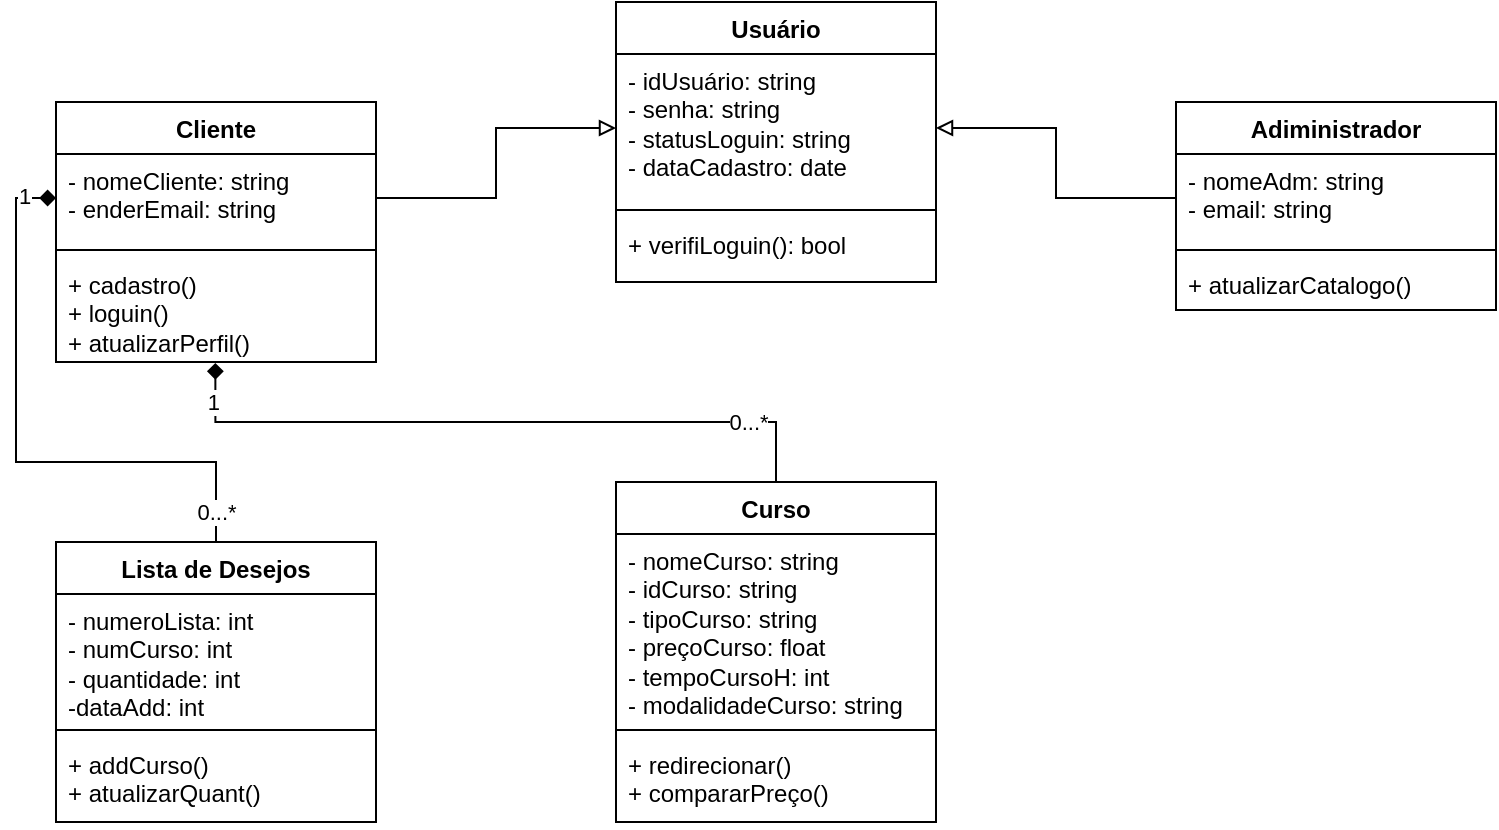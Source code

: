 <mxfile version="26.1.0">
  <diagram name="Página-1" id="xOqZbpB_gJUaMERLCGhF">
    <mxGraphModel dx="1257" dy="875" grid="1" gridSize="10" guides="1" tooltips="1" connect="1" arrows="1" fold="1" page="1" pageScale="1" pageWidth="827" pageHeight="1169" math="0" shadow="0">
      <root>
        <mxCell id="0" />
        <mxCell id="1" parent="0" />
        <mxCell id="_PAmOj6dn1pF-1phbruJ-1" value="&lt;font style=&quot;vertical-align: inherit;&quot;&gt;&lt;font style=&quot;vertical-align: inherit;&quot;&gt;Usuário&lt;/font&gt;&lt;/font&gt;" style="swimlane;fontStyle=1;align=center;verticalAlign=top;childLayout=stackLayout;horizontal=1;startSize=26;horizontalStack=0;resizeParent=1;resizeParentMax=0;resizeLast=0;collapsible=1;marginBottom=0;whiteSpace=wrap;html=1;" vertex="1" parent="1">
          <mxGeometry x="340" y="190" width="160" height="140" as="geometry" />
        </mxCell>
        <mxCell id="_PAmOj6dn1pF-1phbruJ-2" value="&lt;font style=&quot;vertical-align: inherit;&quot;&gt;&lt;font style=&quot;vertical-align: inherit;&quot;&gt;&lt;font style=&quot;vertical-align: inherit;&quot;&gt;&lt;font style=&quot;vertical-align: inherit;&quot;&gt;&lt;font style=&quot;vertical-align: inherit;&quot;&gt;&lt;font style=&quot;vertical-align: inherit;&quot;&gt;- idUsuário: string&lt;/font&gt;&lt;/font&gt;&lt;/font&gt;&lt;/font&gt;&lt;/font&gt;&lt;/font&gt;&lt;div&gt;&lt;font style=&quot;vertical-align: inherit;&quot;&gt;&lt;font style=&quot;vertical-align: inherit;&quot;&gt;&lt;font style=&quot;vertical-align: inherit;&quot;&gt;&lt;font style=&quot;vertical-align: inherit;&quot;&gt;- senha: string&lt;/font&gt;&lt;/font&gt;&lt;/font&gt;&lt;/font&gt;&lt;/div&gt;&lt;div&gt;&lt;font style=&quot;vertical-align: inherit;&quot;&gt;&lt;font style=&quot;vertical-align: inherit;&quot;&gt;&lt;font style=&quot;vertical-align: inherit;&quot;&gt;&lt;font style=&quot;vertical-align: inherit;&quot;&gt;&lt;font style=&quot;vertical-align: inherit;&quot;&gt;&lt;font style=&quot;vertical-align: inherit;&quot;&gt;- statusLoguin: string&lt;/font&gt;&lt;/font&gt;&lt;/font&gt;&lt;/font&gt;&lt;/font&gt;&lt;/font&gt;&lt;/div&gt;&lt;div&gt;&lt;font style=&quot;vertical-align: inherit;&quot;&gt;&lt;font style=&quot;vertical-align: inherit;&quot;&gt;&lt;font style=&quot;vertical-align: inherit;&quot;&gt;&lt;font style=&quot;vertical-align: inherit;&quot;&gt;&lt;font style=&quot;vertical-align: inherit;&quot;&gt;&lt;font style=&quot;vertical-align: inherit;&quot;&gt;&lt;font style=&quot;vertical-align: inherit;&quot;&gt;&lt;font style=&quot;vertical-align: inherit;&quot;&gt;- dataCadastro: date&lt;/font&gt;&lt;/font&gt;&lt;/font&gt;&lt;/font&gt;&lt;/font&gt;&lt;/font&gt;&lt;/font&gt;&lt;/font&gt;&lt;/div&gt;" style="text;strokeColor=none;fillColor=none;align=left;verticalAlign=top;spacingLeft=4;spacingRight=4;overflow=hidden;rotatable=0;points=[[0,0.5],[1,0.5]];portConstraint=eastwest;whiteSpace=wrap;html=1;" vertex="1" parent="_PAmOj6dn1pF-1phbruJ-1">
          <mxGeometry y="26" width="160" height="74" as="geometry" />
        </mxCell>
        <mxCell id="_PAmOj6dn1pF-1phbruJ-3" value="" style="line;strokeWidth=1;fillColor=none;align=left;verticalAlign=middle;spacingTop=-1;spacingLeft=3;spacingRight=3;rotatable=0;labelPosition=right;points=[];portConstraint=eastwest;strokeColor=inherit;" vertex="1" parent="_PAmOj6dn1pF-1phbruJ-1">
          <mxGeometry y="100" width="160" height="8" as="geometry" />
        </mxCell>
        <mxCell id="_PAmOj6dn1pF-1phbruJ-4" value="+ verifiLoguin(): bool" style="text;strokeColor=none;fillColor=none;align=left;verticalAlign=top;spacingLeft=4;spacingRight=4;overflow=hidden;rotatable=0;points=[[0,0.5],[1,0.5]];portConstraint=eastwest;whiteSpace=wrap;html=1;" vertex="1" parent="_PAmOj6dn1pF-1phbruJ-1">
          <mxGeometry y="108" width="160" height="32" as="geometry" />
        </mxCell>
        <mxCell id="_PAmOj6dn1pF-1phbruJ-7" value="Cliente" style="swimlane;fontStyle=1;align=center;verticalAlign=top;childLayout=stackLayout;horizontal=1;startSize=26;horizontalStack=0;resizeParent=1;resizeParentMax=0;resizeLast=0;collapsible=1;marginBottom=0;whiteSpace=wrap;html=1;" vertex="1" parent="1">
          <mxGeometry x="60" y="240" width="160" height="130" as="geometry" />
        </mxCell>
        <mxCell id="_PAmOj6dn1pF-1phbruJ-8" value="&lt;div&gt;- nomeCliente: string&lt;/div&gt;- enderEmail: string" style="text;strokeColor=none;fillColor=none;align=left;verticalAlign=top;spacingLeft=4;spacingRight=4;overflow=hidden;rotatable=0;points=[[0,0.5],[1,0.5]];portConstraint=eastwest;whiteSpace=wrap;html=1;" vertex="1" parent="_PAmOj6dn1pF-1phbruJ-7">
          <mxGeometry y="26" width="160" height="44" as="geometry" />
        </mxCell>
        <mxCell id="_PAmOj6dn1pF-1phbruJ-9" value="" style="line;strokeWidth=1;fillColor=none;align=left;verticalAlign=middle;spacingTop=-1;spacingLeft=3;spacingRight=3;rotatable=0;labelPosition=right;points=[];portConstraint=eastwest;strokeColor=inherit;" vertex="1" parent="_PAmOj6dn1pF-1phbruJ-7">
          <mxGeometry y="70" width="160" height="8" as="geometry" />
        </mxCell>
        <mxCell id="_PAmOj6dn1pF-1phbruJ-10" value="+ cadastro()&lt;div&gt;+ loguin()&lt;/div&gt;&lt;div&gt;+ atualizarPerfil()&lt;/div&gt;" style="text;strokeColor=none;fillColor=none;align=left;verticalAlign=top;spacingLeft=4;spacingRight=4;overflow=hidden;rotatable=0;points=[[0,0.5],[1,0.5]];portConstraint=eastwest;whiteSpace=wrap;html=1;" vertex="1" parent="_PAmOj6dn1pF-1phbruJ-7">
          <mxGeometry y="78" width="160" height="52" as="geometry" />
        </mxCell>
        <mxCell id="_PAmOj6dn1pF-1phbruJ-11" style="edgeStyle=orthogonalEdgeStyle;rounded=0;orthogonalLoop=1;jettySize=auto;html=1;exitX=1;exitY=0.5;exitDx=0;exitDy=0;entryX=0;entryY=0.5;entryDx=0;entryDy=0;endArrow=block;endFill=0;" edge="1" parent="1" source="_PAmOj6dn1pF-1phbruJ-8" target="_PAmOj6dn1pF-1phbruJ-2">
          <mxGeometry relative="1" as="geometry" />
        </mxCell>
        <mxCell id="_PAmOj6dn1pF-1phbruJ-12" value="Adiministrador" style="swimlane;fontStyle=1;align=center;verticalAlign=top;childLayout=stackLayout;horizontal=1;startSize=26;horizontalStack=0;resizeParent=1;resizeParentMax=0;resizeLast=0;collapsible=1;marginBottom=0;whiteSpace=wrap;html=1;" vertex="1" parent="1">
          <mxGeometry x="620" y="240" width="160" height="104" as="geometry" />
        </mxCell>
        <mxCell id="_PAmOj6dn1pF-1phbruJ-13" value="- nomeAdm: string&lt;div&gt;- email: string&lt;/div&gt;" style="text;strokeColor=none;fillColor=none;align=left;verticalAlign=top;spacingLeft=4;spacingRight=4;overflow=hidden;rotatable=0;points=[[0,0.5],[1,0.5]];portConstraint=eastwest;whiteSpace=wrap;html=1;" vertex="1" parent="_PAmOj6dn1pF-1phbruJ-12">
          <mxGeometry y="26" width="160" height="44" as="geometry" />
        </mxCell>
        <mxCell id="_PAmOj6dn1pF-1phbruJ-14" value="" style="line;strokeWidth=1;fillColor=none;align=left;verticalAlign=middle;spacingTop=-1;spacingLeft=3;spacingRight=3;rotatable=0;labelPosition=right;points=[];portConstraint=eastwest;strokeColor=inherit;" vertex="1" parent="_PAmOj6dn1pF-1phbruJ-12">
          <mxGeometry y="70" width="160" height="8" as="geometry" />
        </mxCell>
        <mxCell id="_PAmOj6dn1pF-1phbruJ-15" value="+ atualizarCatalogo()" style="text;strokeColor=none;fillColor=none;align=left;verticalAlign=top;spacingLeft=4;spacingRight=4;overflow=hidden;rotatable=0;points=[[0,0.5],[1,0.5]];portConstraint=eastwest;whiteSpace=wrap;html=1;" vertex="1" parent="_PAmOj6dn1pF-1phbruJ-12">
          <mxGeometry y="78" width="160" height="26" as="geometry" />
        </mxCell>
        <mxCell id="_PAmOj6dn1pF-1phbruJ-16" style="edgeStyle=orthogonalEdgeStyle;rounded=0;orthogonalLoop=1;jettySize=auto;html=1;exitX=0;exitY=0.5;exitDx=0;exitDy=0;entryX=1;entryY=0.5;entryDx=0;entryDy=0;endArrow=block;endFill=0;" edge="1" parent="1" source="_PAmOj6dn1pF-1phbruJ-13" target="_PAmOj6dn1pF-1phbruJ-2">
          <mxGeometry relative="1" as="geometry" />
        </mxCell>
        <mxCell id="_PAmOj6dn1pF-1phbruJ-23" style="edgeStyle=orthogonalEdgeStyle;rounded=0;orthogonalLoop=1;jettySize=auto;html=1;exitX=0.5;exitY=0;exitDx=0;exitDy=0;entryX=0;entryY=0.5;entryDx=0;entryDy=0;endArrow=diamond;endFill=1;strokeWidth=1;" edge="1" parent="1" source="_PAmOj6dn1pF-1phbruJ-17" target="_PAmOj6dn1pF-1phbruJ-8">
          <mxGeometry relative="1" as="geometry">
            <Array as="points">
              <mxPoint x="140" y="420" />
              <mxPoint x="40" y="420" />
              <mxPoint x="40" y="288" />
            </Array>
          </mxGeometry>
        </mxCell>
        <mxCell id="_PAmOj6dn1pF-1phbruJ-24" value="1" style="edgeLabel;html=1;align=center;verticalAlign=middle;resizable=0;points=[];" vertex="1" connectable="0" parent="_PAmOj6dn1pF-1phbruJ-23">
          <mxGeometry x="0.889" y="1" relative="1" as="geometry">
            <mxPoint as="offset" />
          </mxGeometry>
        </mxCell>
        <mxCell id="_PAmOj6dn1pF-1phbruJ-25" value="0...*" style="edgeLabel;html=1;align=center;verticalAlign=middle;resizable=0;points=[];" vertex="1" connectable="0" parent="_PAmOj6dn1pF-1phbruJ-23">
          <mxGeometry x="-0.894" relative="1" as="geometry">
            <mxPoint as="offset" />
          </mxGeometry>
        </mxCell>
        <mxCell id="_PAmOj6dn1pF-1phbruJ-17" value="Lista de Desejos" style="swimlane;fontStyle=1;align=center;verticalAlign=top;childLayout=stackLayout;horizontal=1;startSize=26;horizontalStack=0;resizeParent=1;resizeParentMax=0;resizeLast=0;collapsible=1;marginBottom=0;whiteSpace=wrap;html=1;" vertex="1" parent="1">
          <mxGeometry x="60" y="460" width="160" height="140" as="geometry" />
        </mxCell>
        <mxCell id="_PAmOj6dn1pF-1phbruJ-18" value="- numeroLista: int&lt;div&gt;- numCurso: int&lt;/div&gt;&lt;div&gt;- quantidade: int&lt;/div&gt;&lt;div&gt;-dataAdd: int&lt;/div&gt;" style="text;strokeColor=none;fillColor=none;align=left;verticalAlign=top;spacingLeft=4;spacingRight=4;overflow=hidden;rotatable=0;points=[[0,0.5],[1,0.5]];portConstraint=eastwest;whiteSpace=wrap;html=1;" vertex="1" parent="_PAmOj6dn1pF-1phbruJ-17">
          <mxGeometry y="26" width="160" height="64" as="geometry" />
        </mxCell>
        <mxCell id="_PAmOj6dn1pF-1phbruJ-19" value="" style="line;strokeWidth=1;fillColor=none;align=left;verticalAlign=middle;spacingTop=-1;spacingLeft=3;spacingRight=3;rotatable=0;labelPosition=right;points=[];portConstraint=eastwest;strokeColor=inherit;" vertex="1" parent="_PAmOj6dn1pF-1phbruJ-17">
          <mxGeometry y="90" width="160" height="8" as="geometry" />
        </mxCell>
        <mxCell id="_PAmOj6dn1pF-1phbruJ-20" value="+ addCurso()&lt;div&gt;+ atualizarQuant()&lt;/div&gt;" style="text;strokeColor=none;fillColor=none;align=left;verticalAlign=top;spacingLeft=4;spacingRight=4;overflow=hidden;rotatable=0;points=[[0,0.5],[1,0.5]];portConstraint=eastwest;whiteSpace=wrap;html=1;" vertex="1" parent="_PAmOj6dn1pF-1phbruJ-17">
          <mxGeometry y="98" width="160" height="42" as="geometry" />
        </mxCell>
        <mxCell id="_PAmOj6dn1pF-1phbruJ-26" value="Curso" style="swimlane;fontStyle=1;align=center;verticalAlign=top;childLayout=stackLayout;horizontal=1;startSize=26;horizontalStack=0;resizeParent=1;resizeParentMax=0;resizeLast=0;collapsible=1;marginBottom=0;whiteSpace=wrap;html=1;" vertex="1" parent="1">
          <mxGeometry x="340" y="430" width="160" height="170" as="geometry" />
        </mxCell>
        <mxCell id="_PAmOj6dn1pF-1phbruJ-27" value="- nomeCurso: string&lt;div&gt;- idCurso: string&lt;/div&gt;&lt;div&gt;- tipoCurso: string&lt;/div&gt;&lt;div&gt;- preçoCurso: float&lt;/div&gt;&lt;div&gt;&lt;span style=&quot;background-color: transparent; color: light-dark(rgb(0, 0, 0), rgb(255, 255, 255));&quot;&gt;- tempoCursoH: int&lt;/span&gt;&lt;/div&gt;&lt;div&gt;&lt;span style=&quot;background-color: transparent; color: light-dark(rgb(0, 0, 0), rgb(255, 255, 255));&quot;&gt;- modalidadeCurso: string&lt;/span&gt;&lt;/div&gt;&lt;div&gt;&lt;span style=&quot;background-color: transparent; color: light-dark(rgb(0, 0, 0), rgb(255, 255, 255));&quot;&gt;&amp;nbsp;&lt;/span&gt;&lt;/div&gt;" style="text;strokeColor=none;fillColor=none;align=left;verticalAlign=top;spacingLeft=4;spacingRight=4;overflow=hidden;rotatable=0;points=[[0,0.5],[1,0.5]];portConstraint=eastwest;whiteSpace=wrap;html=1;" vertex="1" parent="_PAmOj6dn1pF-1phbruJ-26">
          <mxGeometry y="26" width="160" height="94" as="geometry" />
        </mxCell>
        <mxCell id="_PAmOj6dn1pF-1phbruJ-28" value="" style="line;strokeWidth=1;fillColor=none;align=left;verticalAlign=middle;spacingTop=-1;spacingLeft=3;spacingRight=3;rotatable=0;labelPosition=right;points=[];portConstraint=eastwest;strokeColor=inherit;" vertex="1" parent="_PAmOj6dn1pF-1phbruJ-26">
          <mxGeometry y="120" width="160" height="8" as="geometry" />
        </mxCell>
        <mxCell id="_PAmOj6dn1pF-1phbruJ-29" value="+ redirecionar()&lt;div&gt;+ compararPreço()&lt;/div&gt;" style="text;strokeColor=none;fillColor=none;align=left;verticalAlign=top;spacingLeft=4;spacingRight=4;overflow=hidden;rotatable=0;points=[[0,0.5],[1,0.5]];portConstraint=eastwest;whiteSpace=wrap;html=1;" vertex="1" parent="_PAmOj6dn1pF-1phbruJ-26">
          <mxGeometry y="128" width="160" height="42" as="geometry" />
        </mxCell>
        <mxCell id="_PAmOj6dn1pF-1phbruJ-30" style="edgeStyle=orthogonalEdgeStyle;rounded=0;orthogonalLoop=1;jettySize=auto;html=1;exitX=0.5;exitY=0;exitDx=0;exitDy=0;entryX=0.498;entryY=1.009;entryDx=0;entryDy=0;entryPerimeter=0;endArrow=diamond;endFill=1;" edge="1" parent="1" source="_PAmOj6dn1pF-1phbruJ-26" target="_PAmOj6dn1pF-1phbruJ-10">
          <mxGeometry relative="1" as="geometry" />
        </mxCell>
        <mxCell id="_PAmOj6dn1pF-1phbruJ-31" value="1&amp;nbsp;" style="edgeLabel;html=1;align=center;verticalAlign=middle;resizable=0;points=[];" vertex="1" connectable="0" parent="_PAmOj6dn1pF-1phbruJ-30">
          <mxGeometry x="0.601" y="-1" relative="1" as="geometry">
            <mxPoint x="-38" y="-9" as="offset" />
          </mxGeometry>
        </mxCell>
        <mxCell id="_PAmOj6dn1pF-1phbruJ-32" value="0...*" style="edgeLabel;html=1;align=center;verticalAlign=middle;resizable=0;points=[];" vertex="1" connectable="0" parent="_PAmOj6dn1pF-1phbruJ-30">
          <mxGeometry x="-0.742" relative="1" as="geometry">
            <mxPoint as="offset" />
          </mxGeometry>
        </mxCell>
      </root>
    </mxGraphModel>
  </diagram>
</mxfile>

